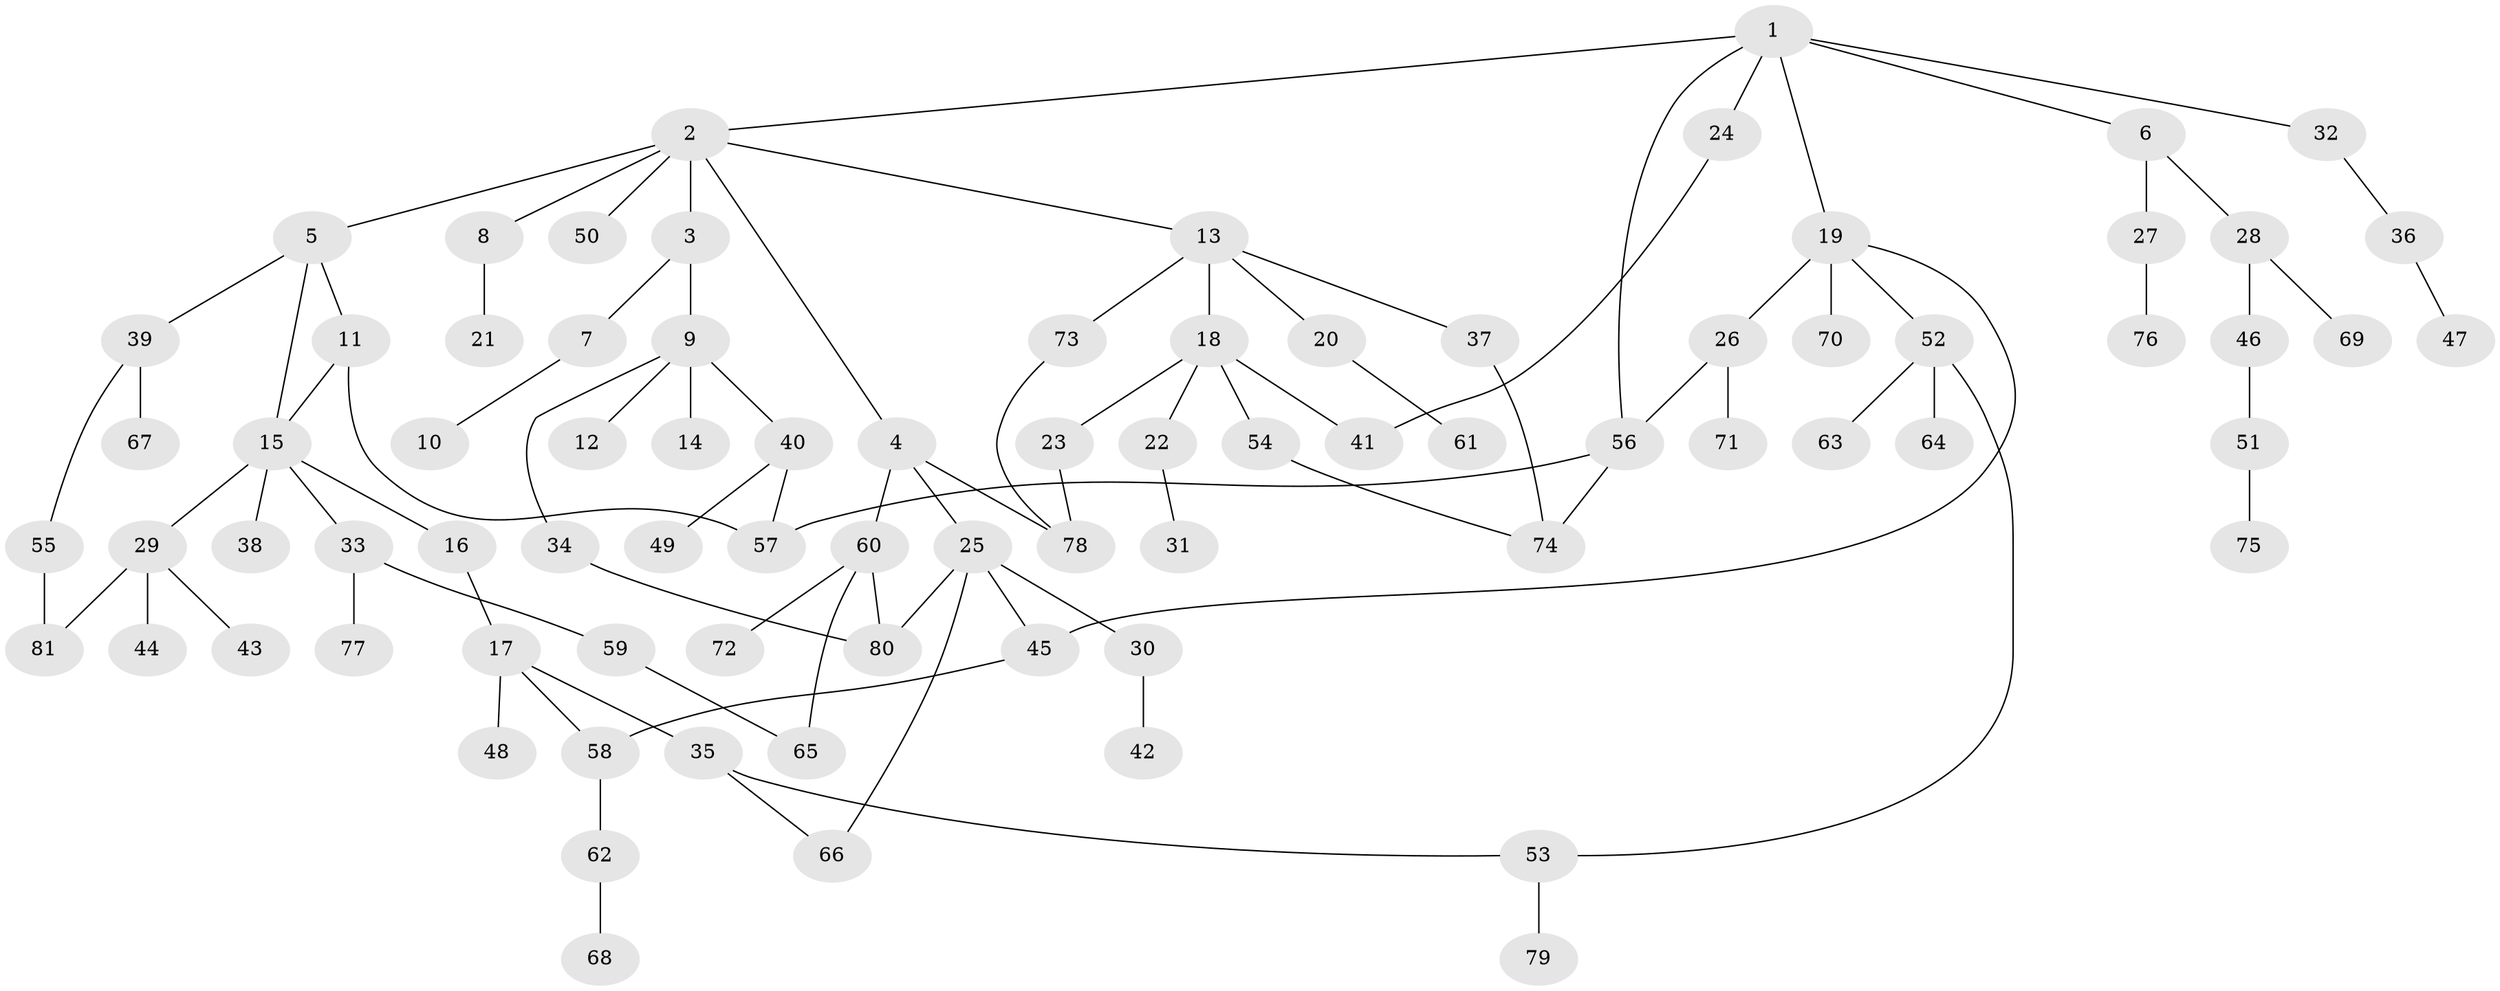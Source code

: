 // Generated by graph-tools (version 1.1) at 2025/41/03/09/25 04:41:19]
// undirected, 81 vertices, 97 edges
graph export_dot {
graph [start="1"]
  node [color=gray90,style=filled];
  1;
  2;
  3;
  4;
  5;
  6;
  7;
  8;
  9;
  10;
  11;
  12;
  13;
  14;
  15;
  16;
  17;
  18;
  19;
  20;
  21;
  22;
  23;
  24;
  25;
  26;
  27;
  28;
  29;
  30;
  31;
  32;
  33;
  34;
  35;
  36;
  37;
  38;
  39;
  40;
  41;
  42;
  43;
  44;
  45;
  46;
  47;
  48;
  49;
  50;
  51;
  52;
  53;
  54;
  55;
  56;
  57;
  58;
  59;
  60;
  61;
  62;
  63;
  64;
  65;
  66;
  67;
  68;
  69;
  70;
  71;
  72;
  73;
  74;
  75;
  76;
  77;
  78;
  79;
  80;
  81;
  1 -- 2;
  1 -- 6;
  1 -- 19;
  1 -- 24;
  1 -- 32;
  1 -- 56;
  2 -- 3;
  2 -- 4;
  2 -- 5;
  2 -- 8;
  2 -- 13;
  2 -- 50;
  3 -- 7;
  3 -- 9;
  4 -- 25;
  4 -- 60;
  4 -- 78;
  5 -- 11;
  5 -- 15;
  5 -- 39;
  6 -- 27;
  6 -- 28;
  7 -- 10;
  8 -- 21;
  9 -- 12;
  9 -- 14;
  9 -- 34;
  9 -- 40;
  11 -- 57;
  11 -- 15;
  13 -- 18;
  13 -- 20;
  13 -- 37;
  13 -- 73;
  15 -- 16;
  15 -- 29;
  15 -- 33;
  15 -- 38;
  16 -- 17;
  17 -- 35;
  17 -- 48;
  17 -- 58;
  18 -- 22;
  18 -- 23;
  18 -- 54;
  18 -- 41;
  19 -- 26;
  19 -- 45;
  19 -- 52;
  19 -- 70;
  20 -- 61;
  22 -- 31;
  23 -- 78;
  24 -- 41;
  25 -- 30;
  25 -- 66;
  25 -- 45;
  25 -- 80;
  26 -- 71;
  26 -- 56;
  27 -- 76;
  28 -- 46;
  28 -- 69;
  29 -- 43;
  29 -- 44;
  29 -- 81;
  30 -- 42;
  32 -- 36;
  33 -- 59;
  33 -- 77;
  34 -- 80;
  35 -- 66;
  35 -- 53;
  36 -- 47;
  37 -- 74;
  39 -- 55;
  39 -- 67;
  40 -- 49;
  40 -- 57;
  45 -- 58;
  46 -- 51;
  51 -- 75;
  52 -- 53;
  52 -- 63;
  52 -- 64;
  53 -- 79;
  54 -- 74;
  55 -- 81;
  56 -- 57;
  56 -- 74;
  58 -- 62;
  59 -- 65;
  60 -- 72;
  60 -- 80;
  60 -- 65;
  62 -- 68;
  73 -- 78;
}
